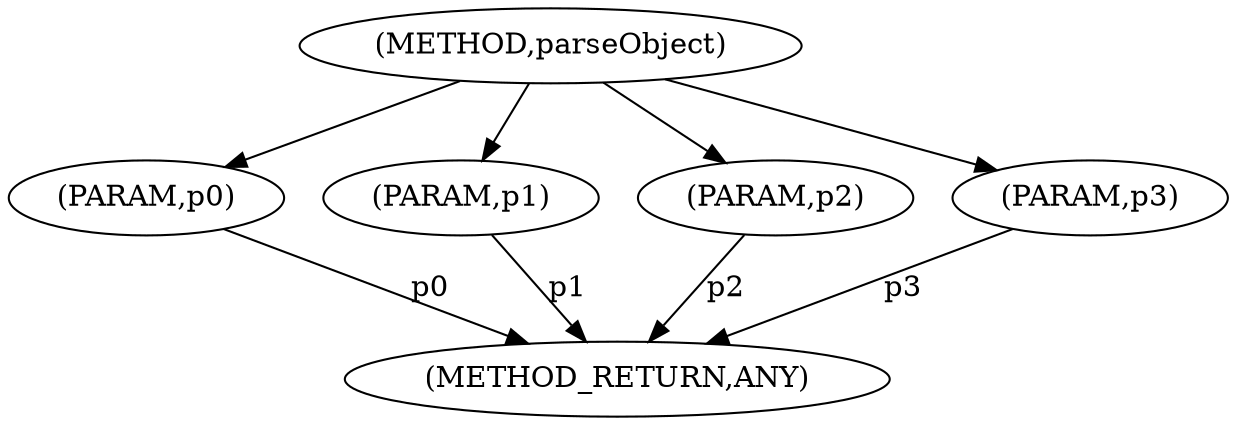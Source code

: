 digraph "parseObject" {  
"298" [label = <(METHOD,parseObject)> ]
"304" [label = <(METHOD_RETURN,ANY)> ]
"299" [label = <(PARAM,p0)> ]
"300" [label = <(PARAM,p1)> ]
"301" [label = <(PARAM,p2)> ]
"302" [label = <(PARAM,p3)> ]
  "299" -> "304"  [ label = "p0"] 
  "300" -> "304"  [ label = "p1"] 
  "301" -> "304"  [ label = "p2"] 
  "302" -> "304"  [ label = "p3"] 
  "298" -> "299" 
  "298" -> "300" 
  "298" -> "301" 
  "298" -> "302" 
}
